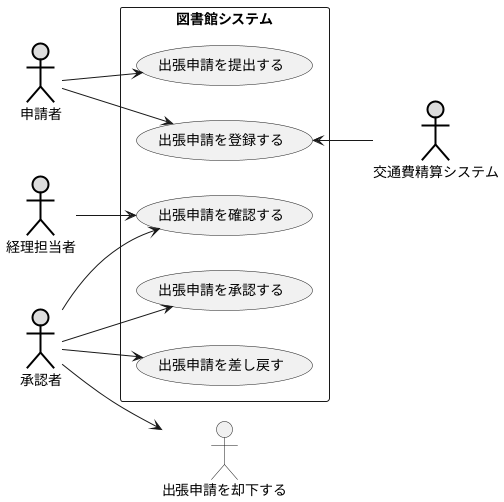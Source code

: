 @startuml 演習2-1
left to right direction
actor 申請者#DDDDDD;line:black;line.bold;
actor 交通費精算システム#DDDDDD;line:black;line.bold;
actor 承認者#DDDDDD;line:black;line.bold;
actor 経理担当者#DDDDDD;line:black;line.bold;
rectangle 図書館システム {
usecase 出張申請を登録する 
usecase 出張申請を提出する
usecase 出張申請を承認する
usecase 出張申請を差し戻す
usecase 出張申請を確認する
}
申請者--> 出張申請を登録する 
申請者--> 出張申請を提出する
承認者--> 出張申請を承認する
承認者--> 出張申請を却下する
承認者--> 出張申請を差し戻す
承認者--> 出張申請を確認する
経理担当者--> 出張申請を確認する


出張申請を登録する <-- 交通費精算システム 
@enduml